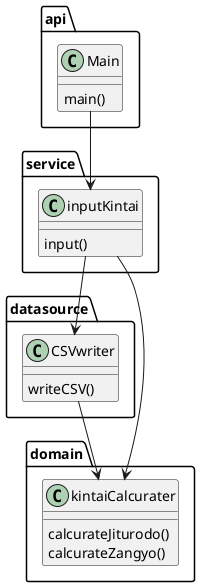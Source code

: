 @startuml
package "api" {
    class Main{
        main()
    }
}

package "service" {
    class inputKintai{
        input()
    }
}

package "datasource"{
class CSVwriter{
    writeCSV()
}
} 
package "domain"{
class kintaiCalcurater{
    calcurateJiturodo()
    calcurateZangyo()
}
} 


Main-->inputKintai
inputKintai-->kintaiCalcurater
inputKintai-->CSVwriter
CSVwriter-->kintaiCalcurater
@enduml